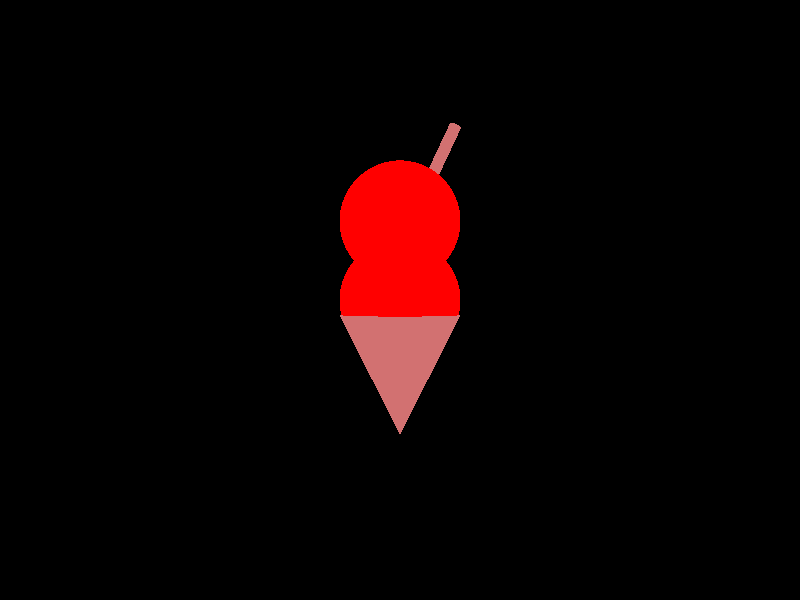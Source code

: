 #include "colors.inc"
camera {
   location <0, 0, -10>
   look_at <0,0,0>
}      
light_source{
    <0,8,-5>
    color White
        
} 
  
  
  sphere{
    <0,0,0>, 1 
    pigment{ color Red  }
    translate<0,1.3,0>  

}  
  sphere{
    <0,0,0>, 1 
    pigment{ color Red  }  

}                 
cone{
    <0,0,0>, 1
    <0,-2,0>,0
    pigment{ color Brown  } 
    translate<0,-0.25,0>   


}      
 cylinder{
 
 <0,0,0>
   <0,1,0>,0.1
   pigment{ color Brown  }
   rotate<0,0,-25> 
    translate<.5,2,0>  

 }